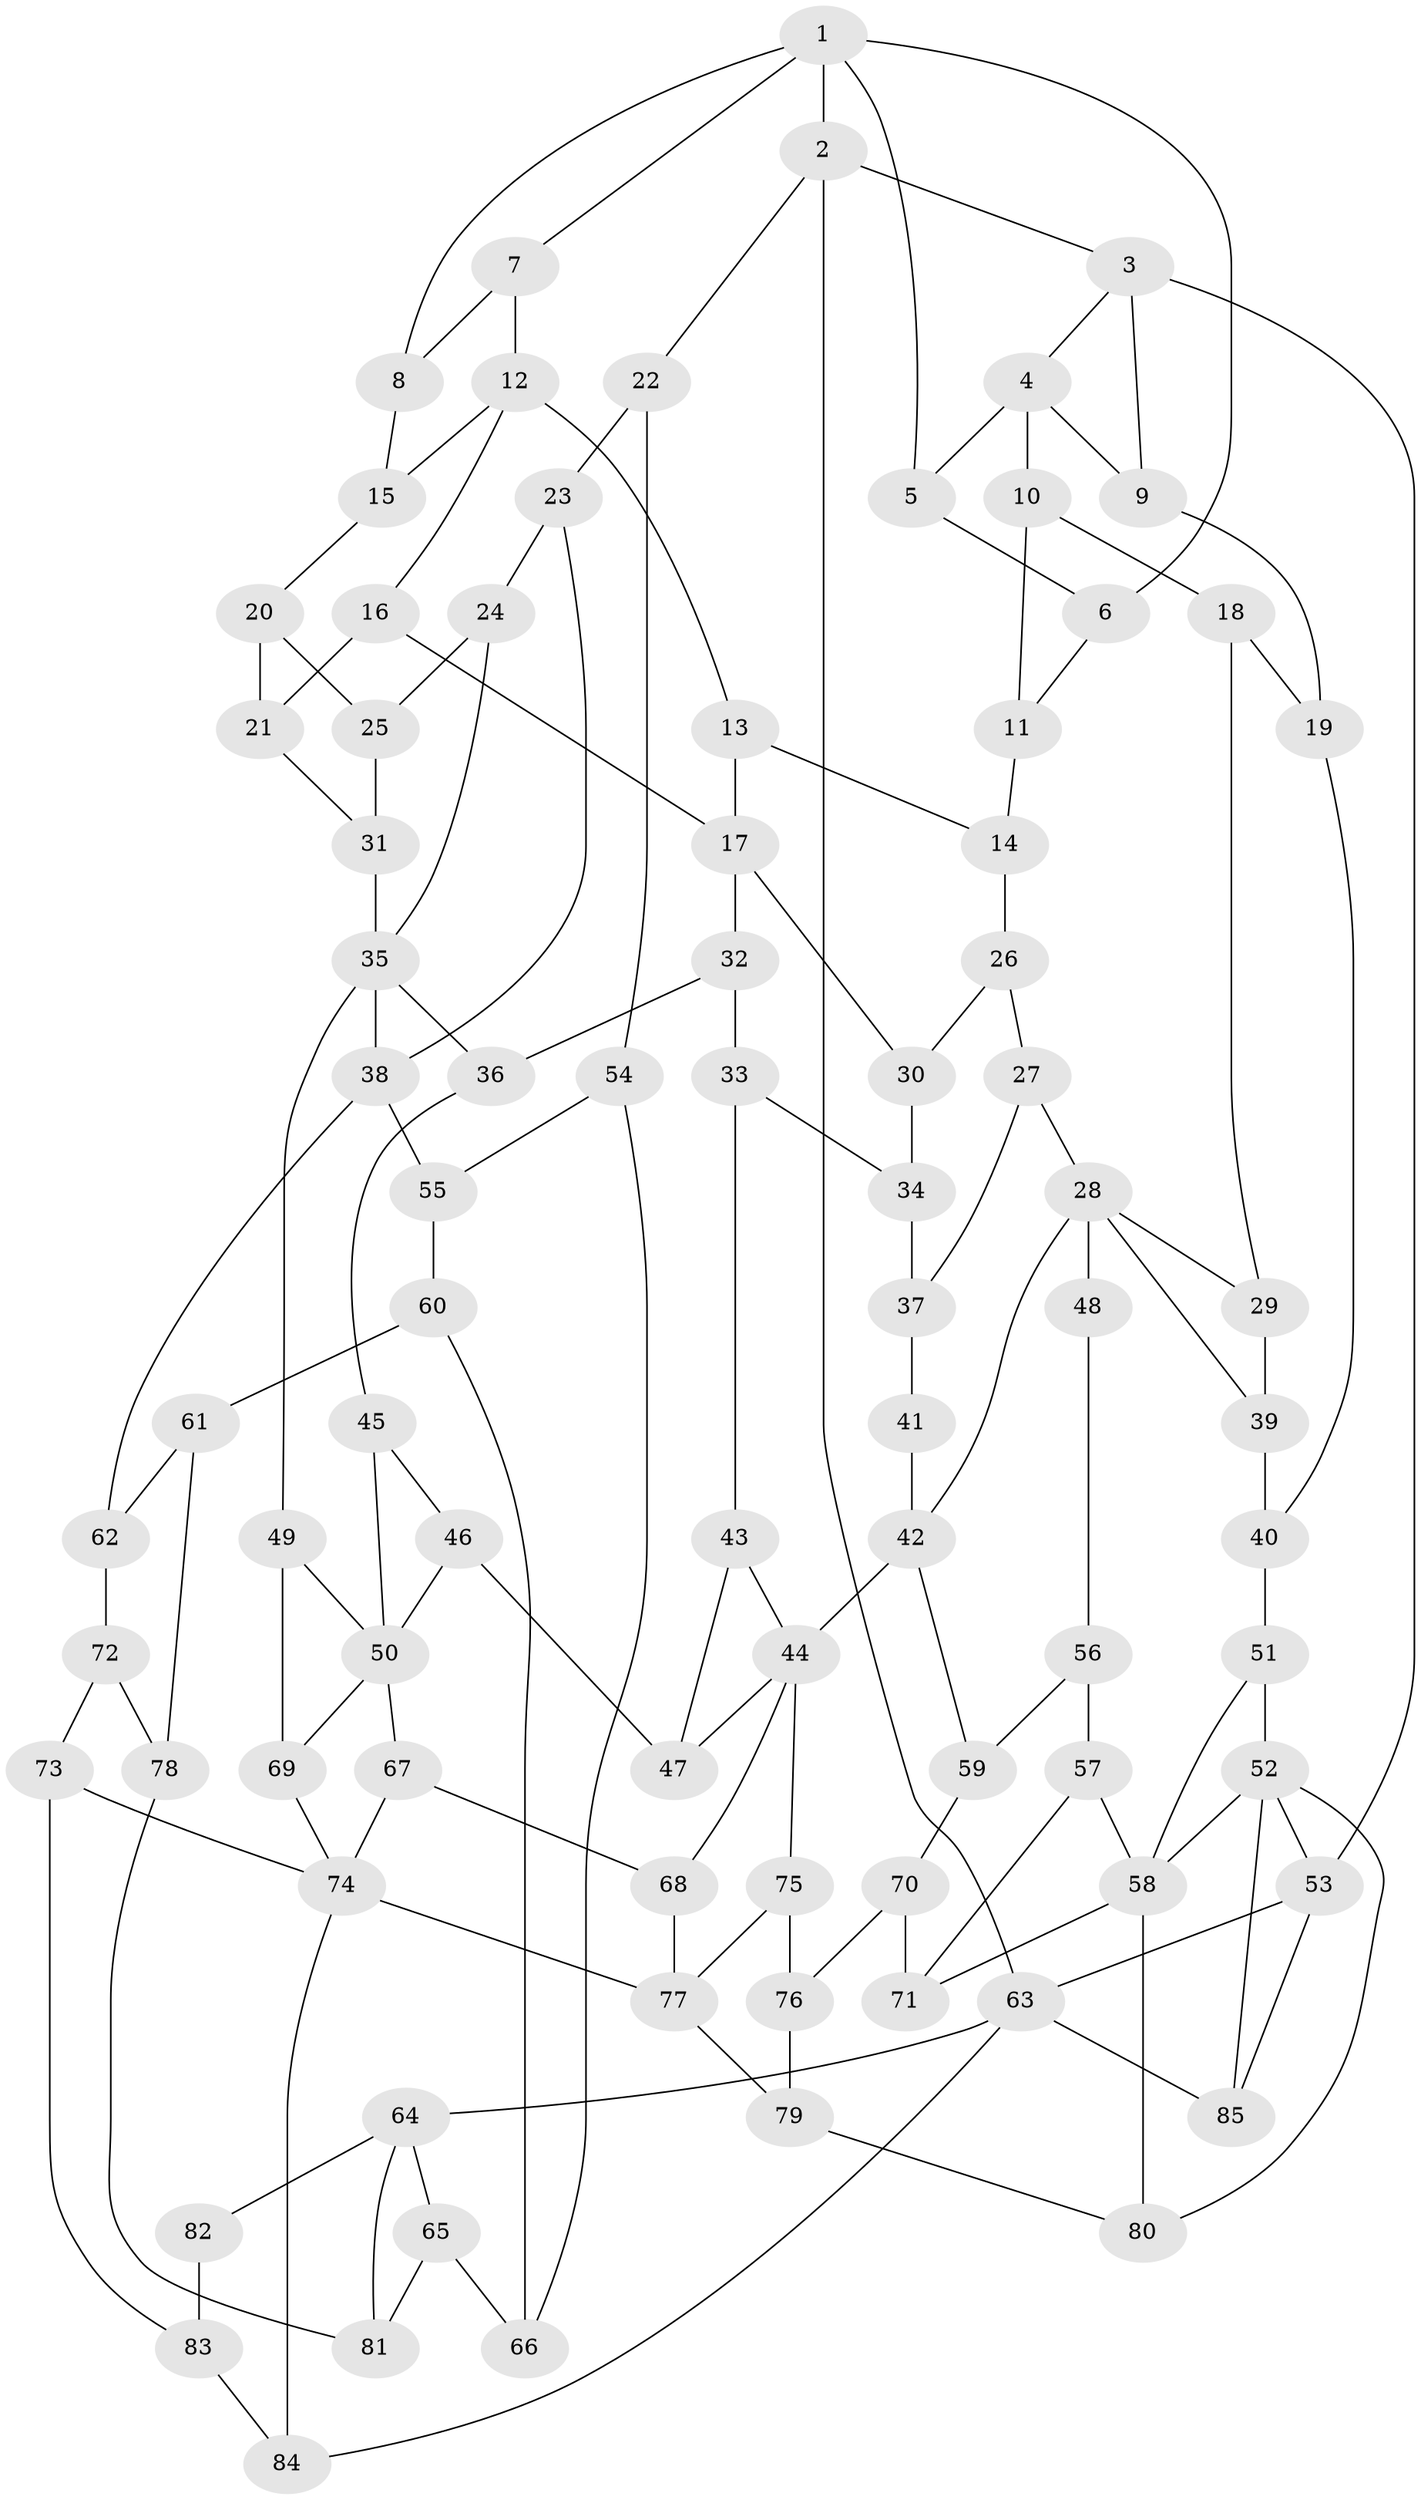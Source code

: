 // original degree distribution, {3: 0.02142857142857143, 4: 0.22142857142857142, 5: 0.5357142857142857, 6: 0.22142857142857142}
// Generated by graph-tools (version 1.1) at 2025/54/03/04/25 22:54:08]
// undirected, 85 vertices, 140 edges
graph export_dot {
  node [color=gray90,style=filled];
  1;
  2;
  3;
  4;
  5;
  6;
  7;
  8;
  9;
  10;
  11;
  12;
  13;
  14;
  15;
  16;
  17;
  18;
  19;
  20;
  21;
  22;
  23;
  24;
  25;
  26;
  27;
  28;
  29;
  30;
  31;
  32;
  33;
  34;
  35;
  36;
  37;
  38;
  39;
  40;
  41;
  42;
  43;
  44;
  45;
  46;
  47;
  48;
  49;
  50;
  51;
  52;
  53;
  54;
  55;
  56;
  57;
  58;
  59;
  60;
  61;
  62;
  63;
  64;
  65;
  66;
  67;
  68;
  69;
  70;
  71;
  72;
  73;
  74;
  75;
  76;
  77;
  78;
  79;
  80;
  81;
  82;
  83;
  84;
  85;
  1 -- 2 [weight=1.0];
  1 -- 5 [weight=1.0];
  1 -- 6 [weight=1.0];
  1 -- 7 [weight=1.0];
  1 -- 8 [weight=1.0];
  2 -- 3 [weight=1.0];
  2 -- 22 [weight=1.0];
  2 -- 63 [weight=1.0];
  3 -- 4 [weight=1.0];
  3 -- 9 [weight=1.0];
  3 -- 53 [weight=1.0];
  4 -- 5 [weight=1.0];
  4 -- 9 [weight=1.0];
  4 -- 10 [weight=2.0];
  5 -- 6 [weight=1.0];
  6 -- 11 [weight=1.0];
  7 -- 8 [weight=1.0];
  7 -- 12 [weight=1.0];
  8 -- 15 [weight=1.0];
  9 -- 19 [weight=1.0];
  10 -- 11 [weight=1.0];
  10 -- 18 [weight=1.0];
  11 -- 14 [weight=1.0];
  12 -- 13 [weight=1.0];
  12 -- 15 [weight=1.0];
  12 -- 16 [weight=1.0];
  13 -- 14 [weight=1.0];
  13 -- 17 [weight=1.0];
  14 -- 26 [weight=1.0];
  15 -- 20 [weight=1.0];
  16 -- 17 [weight=2.0];
  16 -- 21 [weight=1.0];
  17 -- 30 [weight=1.0];
  17 -- 32 [weight=1.0];
  18 -- 19 [weight=1.0];
  18 -- 29 [weight=1.0];
  19 -- 40 [weight=1.0];
  20 -- 21 [weight=1.0];
  20 -- 25 [weight=1.0];
  21 -- 31 [weight=1.0];
  22 -- 23 [weight=1.0];
  22 -- 54 [weight=1.0];
  23 -- 24 [weight=1.0];
  23 -- 38 [weight=1.0];
  24 -- 25 [weight=4.0];
  24 -- 35 [weight=1.0];
  25 -- 31 [weight=1.0];
  26 -- 27 [weight=1.0];
  26 -- 30 [weight=1.0];
  27 -- 28 [weight=1.0];
  27 -- 37 [weight=1.0];
  28 -- 29 [weight=1.0];
  28 -- 39 [weight=1.0];
  28 -- 42 [weight=1.0];
  28 -- 48 [weight=2.0];
  29 -- 39 [weight=1.0];
  30 -- 34 [weight=1.0];
  31 -- 35 [weight=1.0];
  32 -- 33 [weight=1.0];
  32 -- 36 [weight=1.0];
  33 -- 34 [weight=1.0];
  33 -- 43 [weight=1.0];
  34 -- 37 [weight=1.0];
  35 -- 36 [weight=1.0];
  35 -- 38 [weight=2.0];
  35 -- 49 [weight=1.0];
  36 -- 45 [weight=1.0];
  37 -- 41 [weight=1.0];
  38 -- 55 [weight=1.0];
  38 -- 62 [weight=1.0];
  39 -- 40 [weight=1.0];
  40 -- 51 [weight=1.0];
  41 -- 42 [weight=2.0];
  42 -- 44 [weight=2.0];
  42 -- 59 [weight=1.0];
  43 -- 44 [weight=1.0];
  43 -- 47 [weight=1.0];
  44 -- 47 [weight=1.0];
  44 -- 68 [weight=1.0];
  44 -- 75 [weight=1.0];
  45 -- 46 [weight=1.0];
  45 -- 50 [weight=1.0];
  46 -- 47 [weight=1.0];
  46 -- 50 [weight=1.0];
  48 -- 56 [weight=1.0];
  49 -- 50 [weight=1.0];
  49 -- 69 [weight=1.0];
  50 -- 67 [weight=2.0];
  50 -- 69 [weight=1.0];
  51 -- 52 [weight=1.0];
  51 -- 58 [weight=1.0];
  52 -- 53 [weight=1.0];
  52 -- 58 [weight=1.0];
  52 -- 80 [weight=1.0];
  52 -- 85 [weight=1.0];
  53 -- 63 [weight=1.0];
  53 -- 85 [weight=1.0];
  54 -- 55 [weight=1.0];
  54 -- 66 [weight=1.0];
  55 -- 60 [weight=1.0];
  56 -- 57 [weight=1.0];
  56 -- 59 [weight=1.0];
  57 -- 58 [weight=1.0];
  57 -- 71 [weight=1.0];
  58 -- 71 [weight=1.0];
  58 -- 80 [weight=2.0];
  59 -- 70 [weight=1.0];
  60 -- 61 [weight=4.0];
  60 -- 66 [weight=1.0];
  61 -- 62 [weight=1.0];
  61 -- 78 [weight=1.0];
  62 -- 72 [weight=1.0];
  63 -- 64 [weight=2.0];
  63 -- 84 [weight=1.0];
  63 -- 85 [weight=1.0];
  64 -- 65 [weight=1.0];
  64 -- 81 [weight=1.0];
  64 -- 82 [weight=2.0];
  65 -- 66 [weight=1.0];
  65 -- 81 [weight=1.0];
  67 -- 68 [weight=1.0];
  67 -- 74 [weight=1.0];
  68 -- 77 [weight=1.0];
  69 -- 74 [weight=1.0];
  70 -- 71 [weight=1.0];
  70 -- 76 [weight=1.0];
  72 -- 73 [weight=1.0];
  72 -- 78 [weight=1.0];
  73 -- 74 [weight=1.0];
  73 -- 83 [weight=1.0];
  74 -- 77 [weight=2.0];
  74 -- 84 [weight=1.0];
  75 -- 76 [weight=1.0];
  75 -- 77 [weight=1.0];
  76 -- 79 [weight=1.0];
  77 -- 79 [weight=1.0];
  78 -- 81 [weight=1.0];
  79 -- 80 [weight=1.0];
  82 -- 83 [weight=1.0];
  83 -- 84 [weight=1.0];
}
